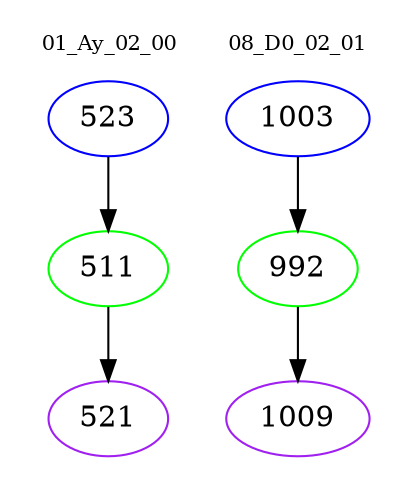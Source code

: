 digraph{
subgraph cluster_0 {
color = white
label = "01_Ay_02_00";
fontsize=10;
T0_523 [label="523", color="blue"]
T0_523 -> T0_511 [color="black"]
T0_511 [label="511", color="green"]
T0_511 -> T0_521 [color="black"]
T0_521 [label="521", color="purple"]
}
subgraph cluster_1 {
color = white
label = "08_D0_02_01";
fontsize=10;
T1_1003 [label="1003", color="blue"]
T1_1003 -> T1_992 [color="black"]
T1_992 [label="992", color="green"]
T1_992 -> T1_1009 [color="black"]
T1_1009 [label="1009", color="purple"]
}
}
